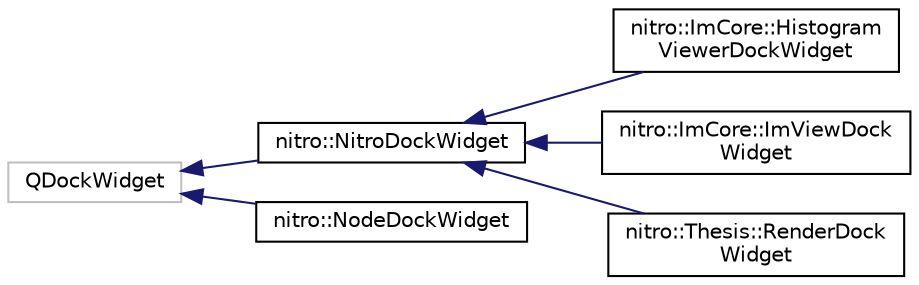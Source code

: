 digraph "Graphical Class Hierarchy"
{
 // LATEX_PDF_SIZE
  edge [fontname="Helvetica",fontsize="10",labelfontname="Helvetica",labelfontsize="10"];
  node [fontname="Helvetica",fontsize="10",shape=record];
  rankdir="LR";
  Node79 [label="QDockWidget",height=0.2,width=0.4,color="grey75", fillcolor="white", style="filled",tooltip=" "];
  Node79 -> Node0 [dir="back",color="midnightblue",fontsize="10",style="solid",fontname="Helvetica"];
  Node0 [label="nitro::NitroDockWidget",height=0.2,width=0.4,color="black", fillcolor="white", style="filled",URL="$de/df7/classnitro_1_1NitroDockWidget.html",tooltip="Dock widget used for custom GUI widgets. Provides basic functionality for constructing a (consistent)..."];
  Node0 -> Node1 [dir="back",color="midnightblue",fontsize="10",style="solid",fontname="Helvetica"];
  Node1 [label="nitro::ImCore::Histogram\lViewerDockWidget",height=0.2,width=0.4,color="black", fillcolor="white", style="filled",URL="$d7/dc4/classnitro_1_1ImCore_1_1HistogramViewerDockWidget.html",tooltip=" "];
  Node0 -> Node2 [dir="back",color="midnightblue",fontsize="10",style="solid",fontname="Helvetica"];
  Node2 [label="nitro::ImCore::ImViewDock\lWidget",height=0.2,width=0.4,color="black", fillcolor="white", style="filled",URL="$d8/d91/classnitro_1_1ImCore_1_1ImViewDockWidget.html",tooltip=" "];
  Node0 -> Node3 [dir="back",color="midnightblue",fontsize="10",style="solid",fontname="Helvetica"];
  Node3 [label="nitro::Thesis::RenderDock\lWidget",height=0.2,width=0.4,color="black", fillcolor="white", style="filled",URL="$d7/d2b/classnitro_1_1Thesis_1_1RenderDockWidget.html",tooltip=" "];
  Node79 -> Node84 [dir="back",color="midnightblue",fontsize="10",style="solid",fontname="Helvetica"];
  Node84 [label="nitro::NodeDockWidget",height=0.2,width=0.4,color="black", fillcolor="white", style="filled",URL="$de/db3/classnitro_1_1NodeDockWidget.html",tooltip="A dock widget used for the node editor view."];
}
